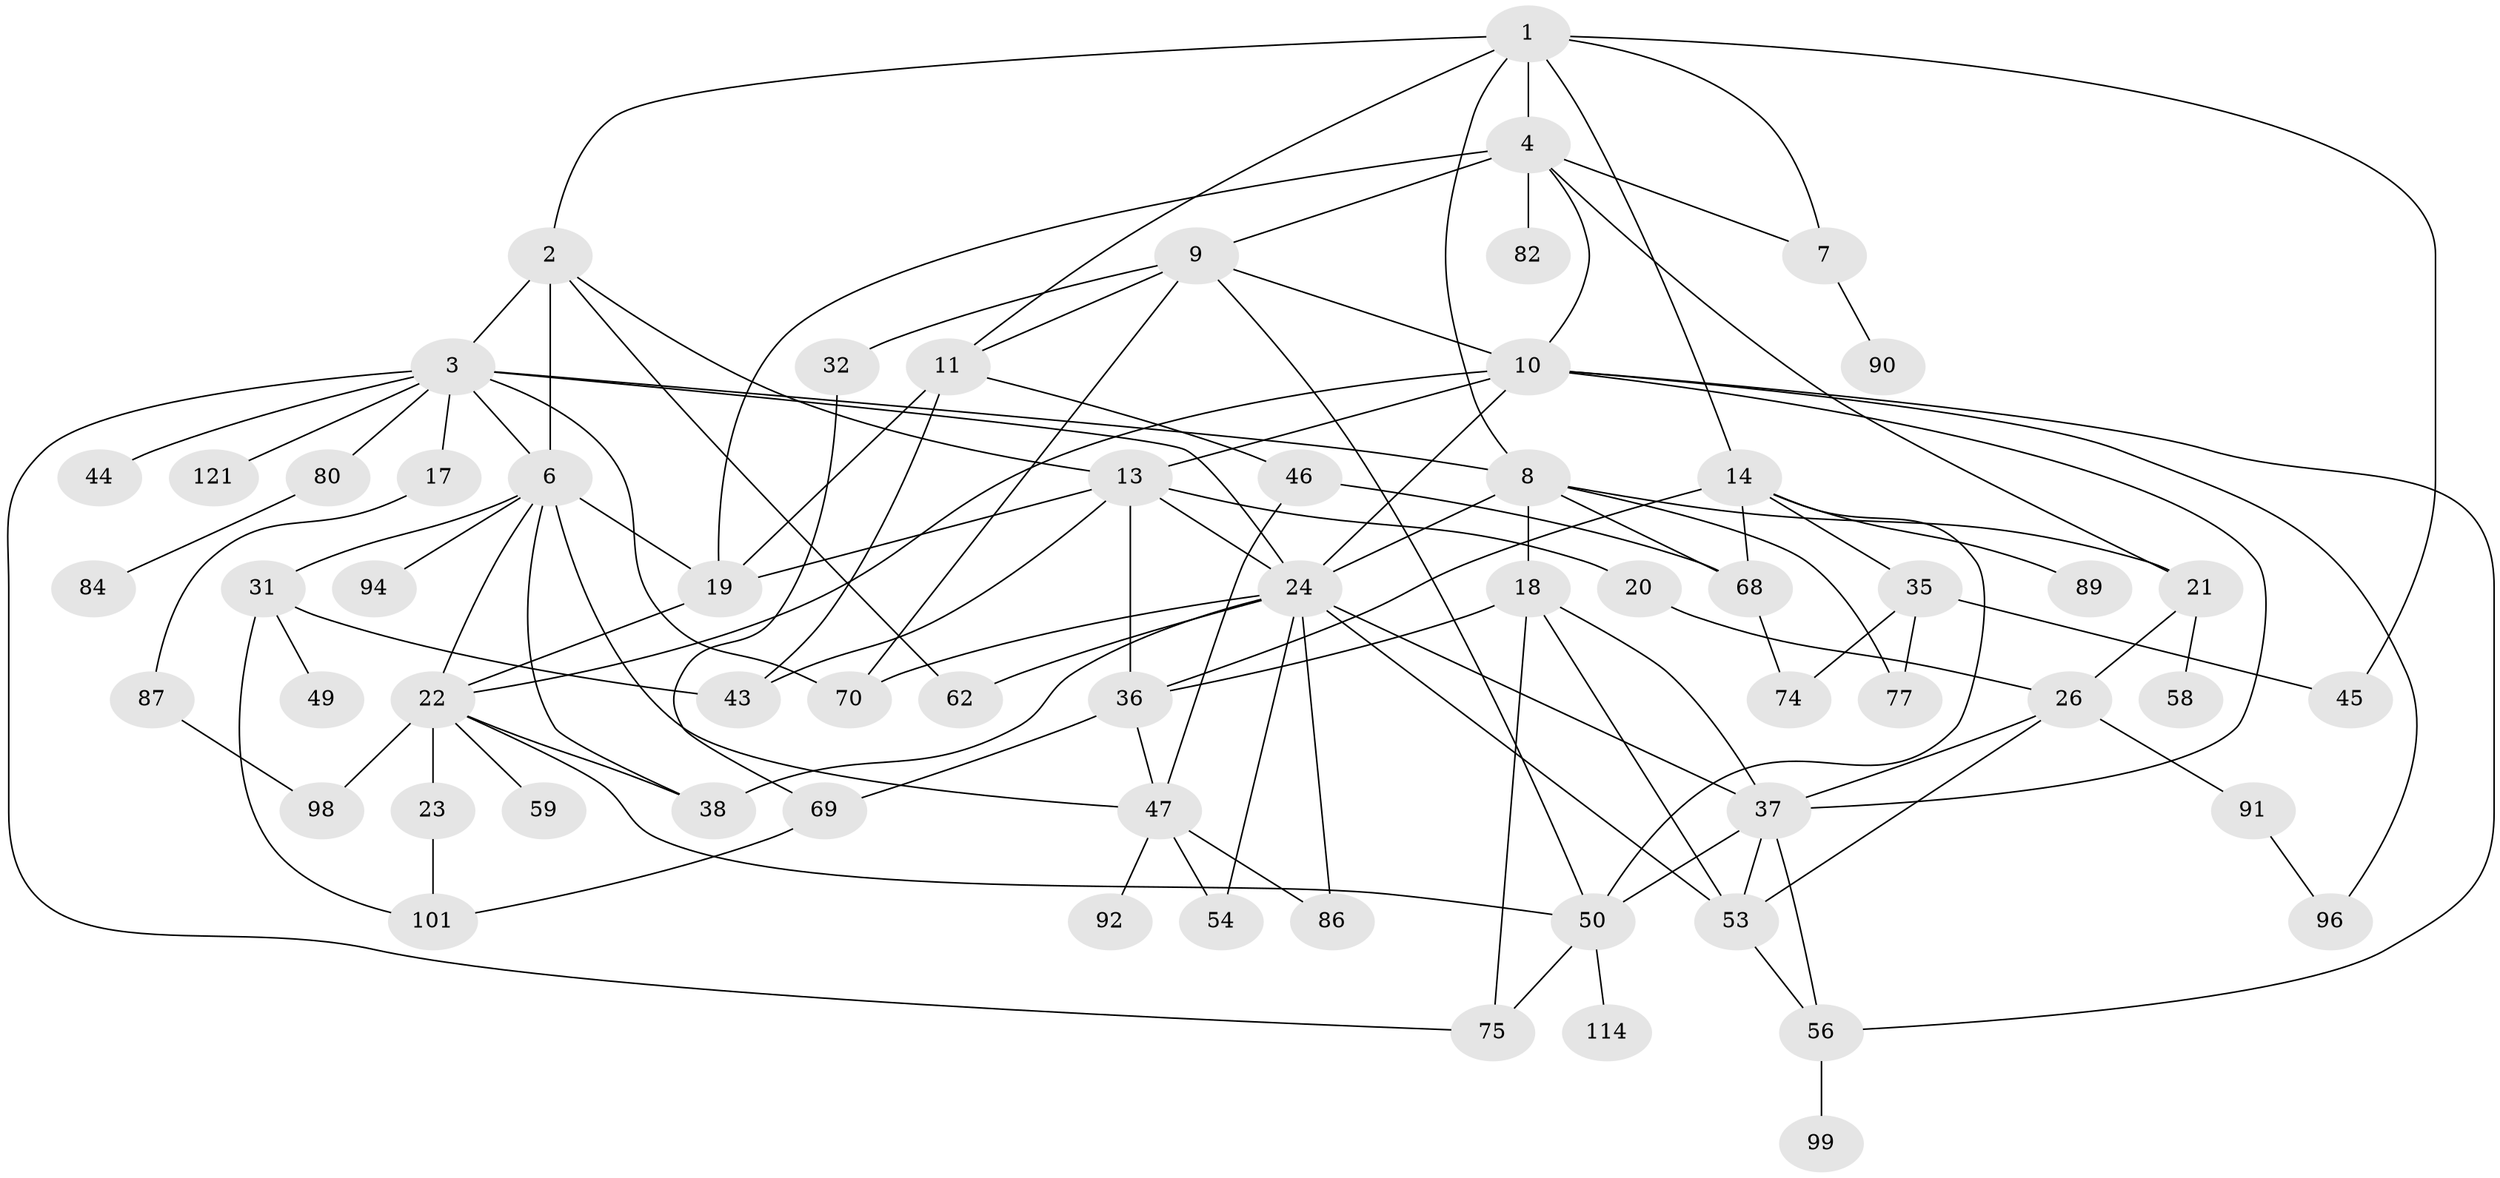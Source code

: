 // original degree distribution, {6: 0.056451612903225805, 4: 0.12903225806451613, 8: 0.024193548387096774, 5: 0.08064516129032258, 2: 0.2903225806451613, 9: 0.008064516129032258, 3: 0.21774193548387097, 1: 0.1935483870967742}
// Generated by graph-tools (version 1.1) at 2025/13/03/09/25 04:13:39]
// undirected, 62 vertices, 113 edges
graph export_dot {
graph [start="1"]
  node [color=gray90,style=filled];
  1 [super="+42+64"];
  2 [super="+39"];
  3 [super="+30+5+27"];
  4 [super="+55"];
  6 [super="+60+51"];
  7 [super="+25"];
  8 [super="+105+48"];
  9 [super="+12"];
  10 [super="+71+16+79"];
  11 [super="+28"];
  13 [super="+81+15"];
  14 [super="+29"];
  17;
  18;
  19 [super="+61+73"];
  20;
  21 [super="+33"];
  22 [super="+63+122"];
  23;
  24 [super="+72+34+52"];
  26 [super="+67"];
  31;
  32;
  35 [super="+41"];
  36 [super="+57"];
  37 [super="+40"];
  38 [super="+112"];
  43 [super="+93"];
  44;
  45;
  46 [super="+115+85"];
  47 [super="+88+95"];
  49;
  50;
  53 [super="+83+119"];
  54;
  56;
  58;
  59;
  62;
  68;
  69 [super="+124"];
  70;
  74 [super="+97"];
  75 [super="+110"];
  77;
  80;
  82;
  84;
  86;
  87;
  89;
  90;
  91;
  92;
  94;
  96;
  98;
  99;
  101 [super="+111+113"];
  114;
  121;
  1 -- 2;
  1 -- 4;
  1 -- 14;
  1 -- 45;
  1 -- 11;
  1 -- 7;
  1 -- 8;
  2 -- 3;
  2 -- 13;
  2 -- 62;
  2 -- 6;
  3 -- 8;
  3 -- 17;
  3 -- 80;
  3 -- 121;
  3 -- 70;
  3 -- 6;
  3 -- 75;
  3 -- 44;
  3 -- 24;
  4 -- 7;
  4 -- 9;
  4 -- 21;
  4 -- 19 [weight=2];
  4 -- 10;
  4 -- 82;
  6 -- 31;
  6 -- 22;
  6 -- 38;
  6 -- 94;
  6 -- 47 [weight=2];
  6 -- 19;
  7 -- 90;
  8 -- 18;
  8 -- 77;
  8 -- 21;
  8 -- 24;
  8 -- 68;
  9 -- 10;
  9 -- 11;
  9 -- 32;
  9 -- 50;
  9 -- 70;
  10 -- 13;
  10 -- 96;
  10 -- 22;
  10 -- 24 [weight=2];
  10 -- 56;
  10 -- 37;
  11 -- 19;
  11 -- 43;
  11 -- 46;
  13 -- 24 [weight=2];
  13 -- 43;
  13 -- 19;
  13 -- 20;
  13 -- 36;
  14 -- 35;
  14 -- 36;
  14 -- 89;
  14 -- 50;
  14 -- 68;
  17 -- 87;
  18 -- 36;
  18 -- 53;
  18 -- 75;
  18 -- 37;
  19 -- 22;
  20 -- 26;
  21 -- 26;
  21 -- 58;
  22 -- 23;
  22 -- 59;
  22 -- 98;
  22 -- 38;
  22 -- 50;
  23 -- 101;
  24 -- 37;
  24 -- 38;
  24 -- 86 [weight=2];
  24 -- 53;
  24 -- 54;
  24 -- 62;
  24 -- 70;
  26 -- 53;
  26 -- 37;
  26 -- 91;
  31 -- 43;
  31 -- 49;
  31 -- 101;
  32 -- 69;
  35 -- 77;
  35 -- 45;
  35 -- 74;
  36 -- 47;
  36 -- 69;
  37 -- 50;
  37 -- 53;
  37 -- 56;
  46 -- 68;
  46 -- 47 [weight=2];
  47 -- 54;
  47 -- 92;
  47 -- 86;
  50 -- 114;
  50 -- 75;
  53 -- 56;
  56 -- 99;
  68 -- 74;
  69 -- 101;
  80 -- 84;
  87 -- 98;
  91 -- 96;
}
